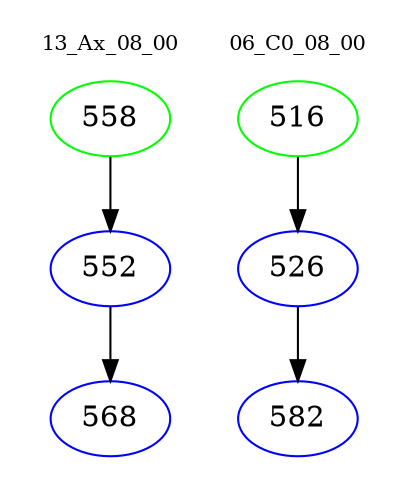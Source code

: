 digraph{
subgraph cluster_0 {
color = white
label = "13_Ax_08_00";
fontsize=10;
T0_558 [label="558", color="green"]
T0_558 -> T0_552 [color="black"]
T0_552 [label="552", color="blue"]
T0_552 -> T0_568 [color="black"]
T0_568 [label="568", color="blue"]
}
subgraph cluster_1 {
color = white
label = "06_C0_08_00";
fontsize=10;
T1_516 [label="516", color="green"]
T1_516 -> T1_526 [color="black"]
T1_526 [label="526", color="blue"]
T1_526 -> T1_582 [color="black"]
T1_582 [label="582", color="blue"]
}
}
